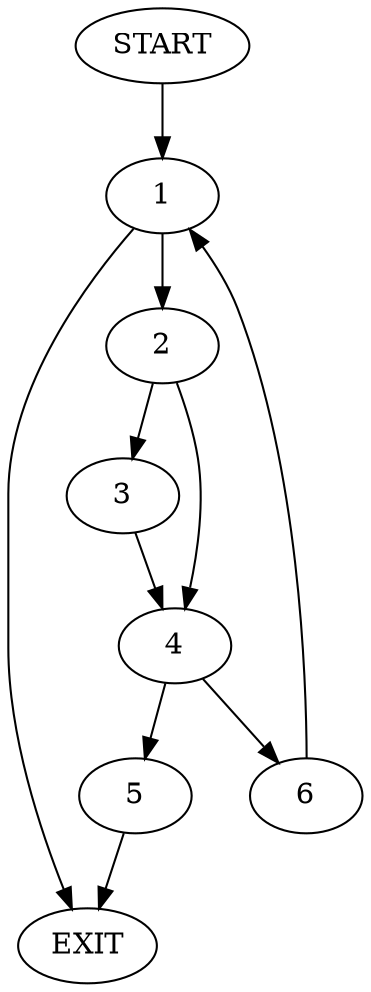 digraph { 
0 [label="START"];
1;
2;
3;
4;
5;
6;
7[label="EXIT"];
0 -> 1;
1 -> 2;
1 -> 7;
2 -> 3;
2 -> 4;
3 -> 4;
4 -> 5;
4 -> 6;
5 -> 7;
6 -> 1;
}